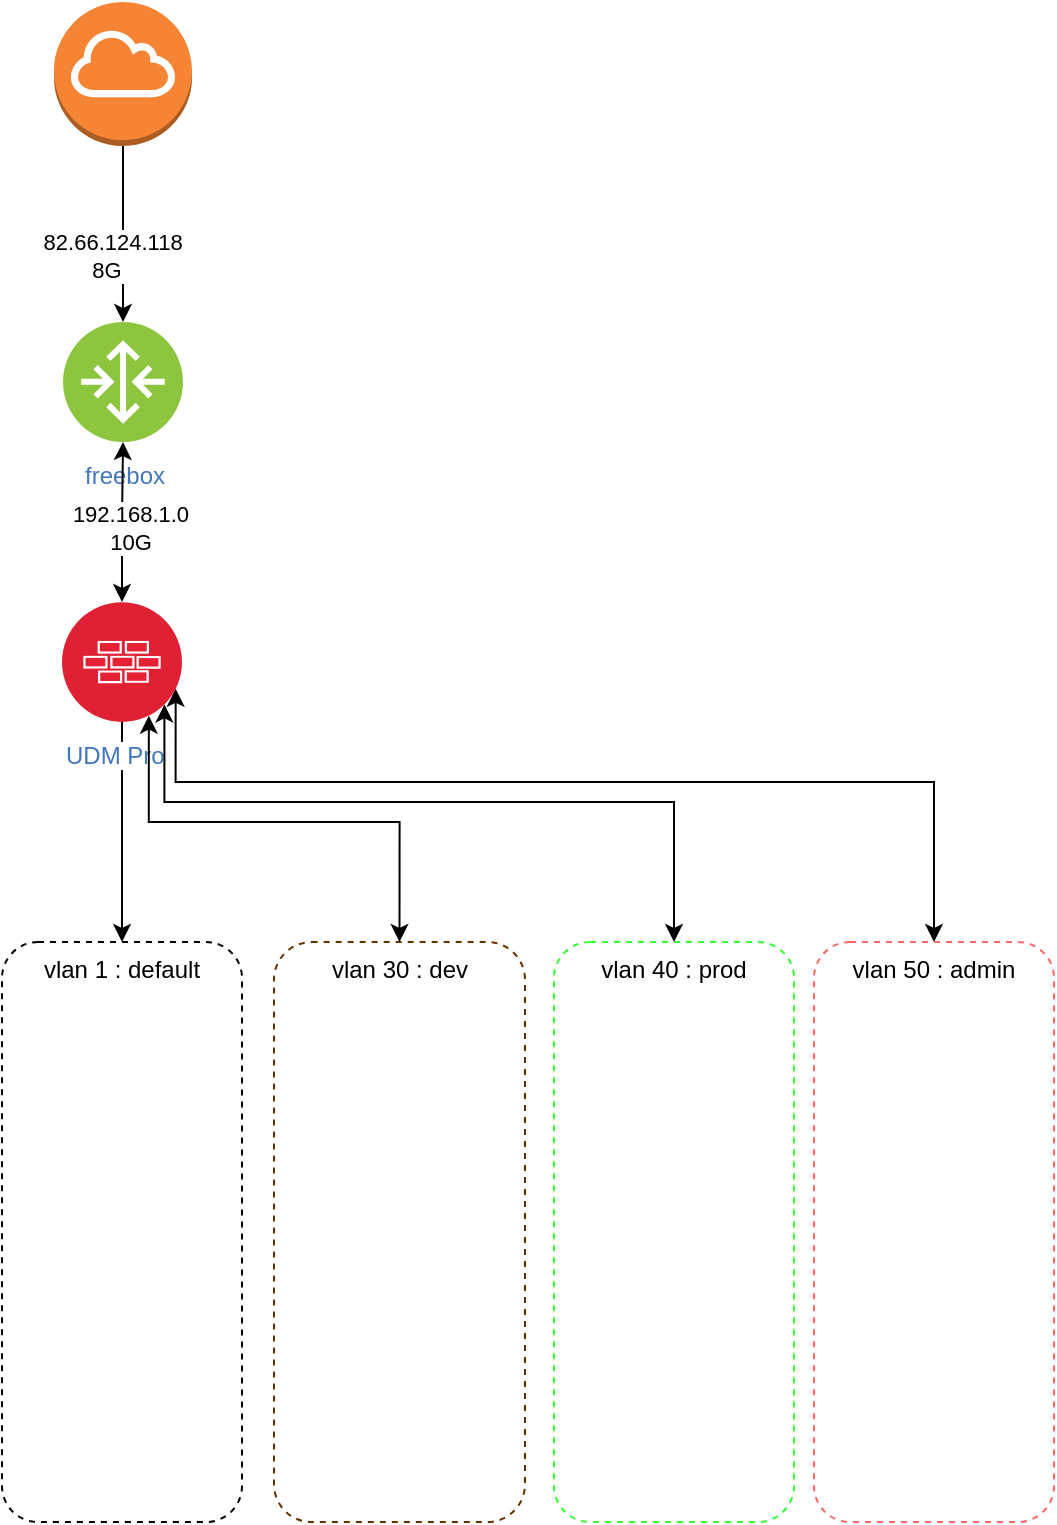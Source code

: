 <mxfile version="24.7.16">
  <diagram id="l8hXMBHkgcEJcSW0mbfh" name="Page-1">
    <mxGraphModel dx="1434" dy="746" grid="1" gridSize="10" guides="1" tooltips="1" connect="1" arrows="1" fold="1" page="1" pageScale="1" pageWidth="1169" pageHeight="827" math="0" shadow="0">
      <root>
        <mxCell id="0" />
        <mxCell id="1" parent="0" />
        <mxCell id="ux1TDay7jxKqDuDctKWS-1" value="&lt;div&gt;freebox&lt;/div&gt;&lt;div&gt;&lt;br&gt;&lt;/div&gt;" style="image;aspect=fixed;perimeter=ellipsePerimeter;html=1;align=center;shadow=0;dashed=0;fontColor=#4277BB;labelBackgroundColor=default;fontSize=12;spacingTop=3;image=img/lib/ibm/vpc/Router.svg;" vertex="1" parent="1">
          <mxGeometry x="294.5" y="170" width="60" height="60" as="geometry" />
        </mxCell>
        <mxCell id="ux1TDay7jxKqDuDctKWS-7" value="" style="edgeStyle=orthogonalEdgeStyle;rounded=0;orthogonalLoop=1;jettySize=auto;html=1;startArrow=classic;startFill=1;endArrow=classic;endFill=1;" edge="1" parent="1" source="ux1TDay7jxKqDuDctKWS-2" target="ux1TDay7jxKqDuDctKWS-1">
          <mxGeometry relative="1" as="geometry" />
        </mxCell>
        <mxCell id="ux1TDay7jxKqDuDctKWS-8" value="192.168.1.0&lt;br&gt;10G" style="edgeLabel;html=1;align=center;verticalAlign=middle;resizable=0;points=[];" vertex="1" connectable="0" parent="ux1TDay7jxKqDuDctKWS-7">
          <mxGeometry x="0.109" y="1" relative="1" as="geometry">
            <mxPoint x="4" y="7" as="offset" />
          </mxGeometry>
        </mxCell>
        <mxCell id="ux1TDay7jxKqDuDctKWS-19" value="" style="edgeStyle=orthogonalEdgeStyle;rounded=0;orthogonalLoop=1;jettySize=auto;html=1;" edge="1" parent="1" source="ux1TDay7jxKqDuDctKWS-2" target="ux1TDay7jxKqDuDctKWS-18">
          <mxGeometry relative="1" as="geometry" />
        </mxCell>
        <mxCell id="ux1TDay7jxKqDuDctKWS-2" value="&lt;div style=&quot;padding-left: 0px; padding-bottom: 0px;&quot; align=&quot;left&quot;&gt;UDM Pro&lt;/div&gt;" style="image;aspect=fixed;perimeter=ellipsePerimeter;html=1;align=left;shadow=0;dashed=0;fontColor=#4277BB;labelBackgroundColor=default;fontSize=12;spacingTop=3;image=img/lib/ibm/security/firewall.svg;" vertex="1" parent="1">
          <mxGeometry x="294" y="310" width="60" height="60" as="geometry" />
        </mxCell>
        <mxCell id="ux1TDay7jxKqDuDctKWS-12" value="" style="edgeStyle=orthogonalEdgeStyle;rounded=0;orthogonalLoop=1;jettySize=auto;html=1;" edge="1" parent="1" source="ux1TDay7jxKqDuDctKWS-11" target="ux1TDay7jxKqDuDctKWS-1">
          <mxGeometry relative="1" as="geometry" />
        </mxCell>
        <mxCell id="ux1TDay7jxKqDuDctKWS-13" value="&lt;span class=&quot;tooltip&quot;&gt;&lt;/span&gt;&amp;nbsp; &lt;span id=&quot;ipv4&quot; class=&quot;address&quot;&gt;82.66.124.118&lt;/span&gt;&lt;br&gt;8G" style="edgeLabel;html=1;align=center;verticalAlign=middle;resizable=0;points=[];" vertex="1" connectable="0" parent="ux1TDay7jxKqDuDctKWS-12">
          <mxGeometry x="0.03" y="-1" relative="1" as="geometry">
            <mxPoint x="-8" y="9" as="offset" />
          </mxGeometry>
        </mxCell>
        <mxCell id="ux1TDay7jxKqDuDctKWS-11" value="" style="outlineConnect=0;dashed=0;verticalLabelPosition=bottom;verticalAlign=top;align=center;html=1;shape=mxgraph.aws3.internet_gateway;fillColor=#F58534;gradientColor=none;" vertex="1" parent="1">
          <mxGeometry x="290" y="10" width="69" height="72" as="geometry" />
        </mxCell>
        <mxCell id="ux1TDay7jxKqDuDctKWS-15" value="vlan 50 : admin" style="fillColor=none;strokeColor=#FF6666;verticalAlign=top;fontStyle=0;whiteSpace=wrap;html=1;dashed=1;glass=0;rounded=1;" vertex="1" parent="1">
          <mxGeometry x="670" y="480" width="120" height="290" as="geometry" />
        </mxCell>
        <mxCell id="ux1TDay7jxKqDuDctKWS-16" value="vlan 40 : prod" style="fillColor=none;strokeColor=#33FF33;verticalAlign=top;fontStyle=0;whiteSpace=wrap;html=1;dashed=1;glass=0;rounded=1;" vertex="1" parent="1">
          <mxGeometry x="540" y="480" width="120" height="290" as="geometry" />
        </mxCell>
        <mxCell id="ux1TDay7jxKqDuDctKWS-17" value="vlan 30 : dev" style="fillColor=none;strokeColor=#663300;verticalAlign=top;fontStyle=0;whiteSpace=wrap;html=1;dashed=1;glass=0;rounded=1;" vertex="1" parent="1">
          <mxGeometry x="400" y="480" width="125.5" height="290" as="geometry" />
        </mxCell>
        <mxCell id="ux1TDay7jxKqDuDctKWS-18" value="vlan 1 : default" style="fillColor=none;strokeColor=#000000;verticalAlign=top;fontStyle=0;whiteSpace=wrap;html=1;dashed=1;glass=0;rounded=1;" vertex="1" parent="1">
          <mxGeometry x="264" y="480" width="120" height="290" as="geometry" />
        </mxCell>
        <mxCell id="ux1TDay7jxKqDuDctKWS-20" value="" style="endArrow=classic;html=1;rounded=0;entryX=0.75;entryY=1;entryDx=0;entryDy=0;exitX=0.5;exitY=0;exitDx=0;exitDy=0;edgeStyle=orthogonalEdgeStyle;startArrow=classic;startFill=1;endFill=1;" edge="1" parent="1" source="ux1TDay7jxKqDuDctKWS-17" target="ux1TDay7jxKqDuDctKWS-2">
          <mxGeometry width="50" height="50" relative="1" as="geometry">
            <mxPoint x="350" y="460" as="sourcePoint" />
            <mxPoint x="400" y="410" as="targetPoint" />
            <Array as="points">
              <mxPoint x="463" y="420" />
              <mxPoint x="337" y="420" />
            </Array>
          </mxGeometry>
        </mxCell>
        <mxCell id="ux1TDay7jxKqDuDctKWS-21" value="" style="endArrow=classic;html=1;rounded=0;exitX=0.5;exitY=0;exitDx=0;exitDy=0;entryX=1;entryY=1;entryDx=0;entryDy=0;edgeStyle=orthogonalEdgeStyle;startArrow=classic;startFill=1;endFill=1;" edge="1" parent="1" source="ux1TDay7jxKqDuDctKWS-16" target="ux1TDay7jxKqDuDctKWS-2">
          <mxGeometry width="50" height="50" relative="1" as="geometry">
            <mxPoint x="560" y="380" as="sourcePoint" />
            <mxPoint x="610" y="330" as="targetPoint" />
            <Array as="points">
              <mxPoint x="600" y="410" />
              <mxPoint x="345" y="410" />
            </Array>
          </mxGeometry>
        </mxCell>
        <mxCell id="ux1TDay7jxKqDuDctKWS-22" value="" style="endArrow=classic;html=1;rounded=0;entryX=1;entryY=0.75;entryDx=0;entryDy=0;exitX=0.5;exitY=0;exitDx=0;exitDy=0;edgeStyle=orthogonalEdgeStyle;startArrow=classic;startFill=1;endFill=1;" edge="1" parent="1" source="ux1TDay7jxKqDuDctKWS-15" target="ux1TDay7jxKqDuDctKWS-2">
          <mxGeometry width="50" height="50" relative="1" as="geometry">
            <mxPoint x="460" y="380" as="sourcePoint" />
            <mxPoint x="510" y="330" as="targetPoint" />
            <Array as="points">
              <mxPoint x="730" y="400" />
              <mxPoint x="351" y="400" />
            </Array>
          </mxGeometry>
        </mxCell>
      </root>
    </mxGraphModel>
  </diagram>
</mxfile>
